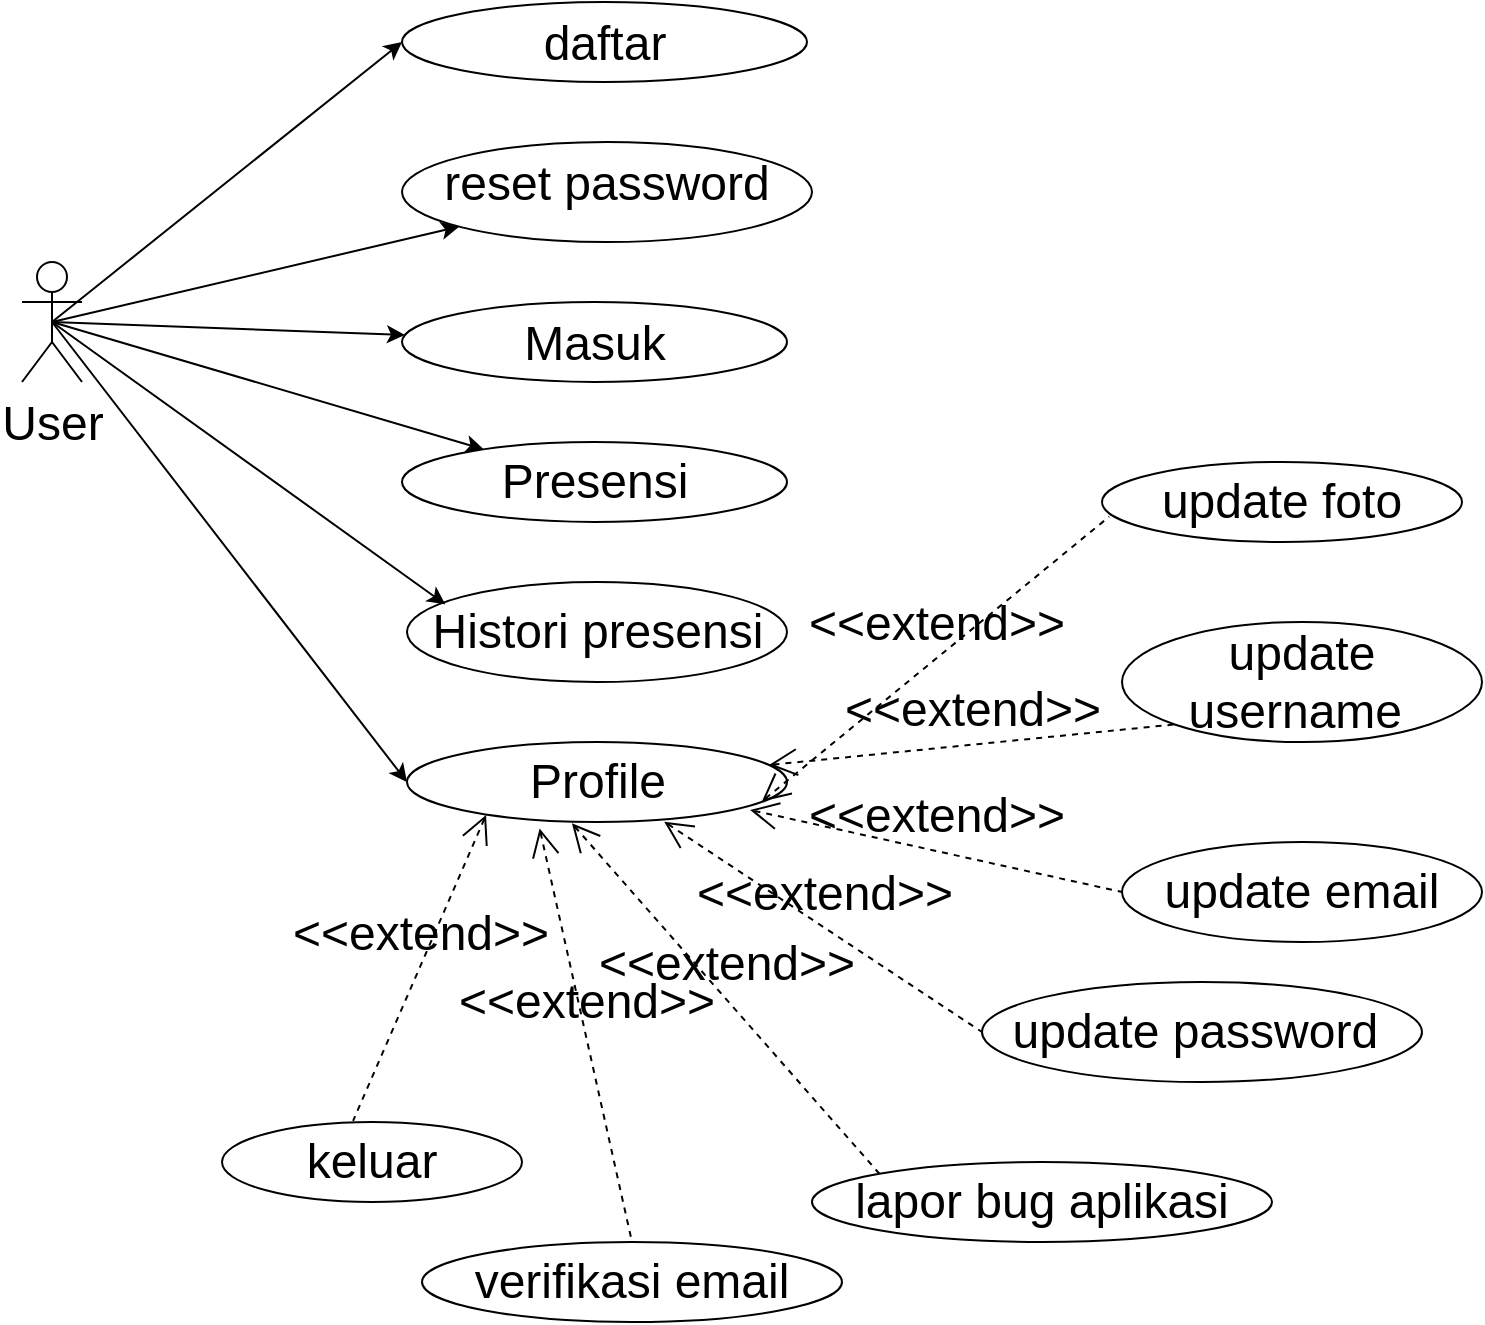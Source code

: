 <mxfile version="17.4.6" type="device"><diagram id="fqmnGe_zyXEQ7yz-x_64" name="Page-1"><mxGraphModel dx="1093" dy="641" grid="1" gridSize="10" guides="1" tooltips="1" connect="1" arrows="1" fold="1" page="1" pageScale="1" pageWidth="850" pageHeight="1100" math="0" shadow="0"><root><mxCell id="0"/><mxCell id="1" parent="0"/><mxCell id="LLmkgUjQ5gX8gst8lE_3-1" value="&lt;font style=&quot;font-size: 24px&quot;&gt;User&lt;/font&gt;" style="shape=umlActor;verticalLabelPosition=bottom;verticalAlign=top;html=1;outlineConnect=0;" vertex="1" parent="1"><mxGeometry x="110" y="260" width="30" height="60" as="geometry"/></mxCell><mxCell id="LLmkgUjQ5gX8gst8lE_3-5" value="&lt;font style=&quot;font-size: 24px&quot;&gt;daftar&lt;/font&gt;" style="ellipse;whiteSpace=wrap;html=1;verticalAlign=top;" vertex="1" parent="1"><mxGeometry x="300" y="130" width="202.5" height="40" as="geometry"/></mxCell><mxCell id="LLmkgUjQ5gX8gst8lE_3-7" value="&lt;font style=&quot;font-size: 24px&quot;&gt;reset password&lt;/font&gt;" style="ellipse;whiteSpace=wrap;html=1;verticalAlign=top;" vertex="1" parent="1"><mxGeometry x="300" y="200" width="205" height="50" as="geometry"/></mxCell><mxCell id="LLmkgUjQ5gX8gst8lE_3-11" value="&lt;font style=&quot;font-size: 24px&quot;&gt;Masuk&lt;/font&gt;" style="ellipse;whiteSpace=wrap;html=1;verticalAlign=top;" vertex="1" parent="1"><mxGeometry x="300" y="280" width="192.5" height="40" as="geometry"/></mxCell><mxCell id="LLmkgUjQ5gX8gst8lE_3-13" value="Presensi" style="ellipse;whiteSpace=wrap;html=1;align=center;fontSize=24;" vertex="1" parent="1"><mxGeometry x="300" y="350" width="192.5" height="40" as="geometry"/></mxCell><mxCell id="LLmkgUjQ5gX8gst8lE_3-14" value="Histori presensi" style="ellipse;whiteSpace=wrap;html=1;align=center;fontSize=24;" vertex="1" parent="1"><mxGeometry x="302.5" y="420" width="190" height="50" as="geometry"/></mxCell><mxCell id="LLmkgUjQ5gX8gst8lE_3-15" value="Profile" style="ellipse;whiteSpace=wrap;html=1;align=center;fontSize=24;" vertex="1" parent="1"><mxGeometry x="302.5" y="500" width="190" height="40" as="geometry"/></mxCell><mxCell id="LLmkgUjQ5gX8gst8lE_3-16" value="" style="endArrow=classic;html=1;rounded=0;fontSize=24;entryX=0;entryY=0.5;entryDx=0;entryDy=0;exitX=0.5;exitY=0.5;exitDx=0;exitDy=0;exitPerimeter=0;" edge="1" parent="1" source="LLmkgUjQ5gX8gst8lE_3-1" target="LLmkgUjQ5gX8gst8lE_3-5"><mxGeometry width="50" height="50" relative="1" as="geometry"><mxPoint x="420" y="370" as="sourcePoint"/><mxPoint x="470" y="320" as="targetPoint"/></mxGeometry></mxCell><mxCell id="LLmkgUjQ5gX8gst8lE_3-17" value="" style="endArrow=classic;html=1;rounded=0;fontSize=24;exitX=0.5;exitY=0.5;exitDx=0;exitDy=0;exitPerimeter=0;" edge="1" parent="1" source="LLmkgUjQ5gX8gst8lE_3-1" target="LLmkgUjQ5gX8gst8lE_3-7"><mxGeometry width="50" height="50" relative="1" as="geometry"><mxPoint x="190" y="330" as="sourcePoint"/><mxPoint x="240" y="280" as="targetPoint"/></mxGeometry></mxCell><mxCell id="LLmkgUjQ5gX8gst8lE_3-18" value="" style="endArrow=classic;html=1;rounded=0;fontSize=24;exitX=0.5;exitY=0.5;exitDx=0;exitDy=0;exitPerimeter=0;" edge="1" parent="1" source="LLmkgUjQ5gX8gst8lE_3-1" target="LLmkgUjQ5gX8gst8lE_3-11"><mxGeometry width="50" height="50" relative="1" as="geometry"><mxPoint x="240" y="380" as="sourcePoint"/><mxPoint x="290" y="330" as="targetPoint"/></mxGeometry></mxCell><mxCell id="LLmkgUjQ5gX8gst8lE_3-19" value="" style="endArrow=classic;html=1;rounded=0;fontSize=24;exitX=0.5;exitY=0.5;exitDx=0;exitDy=0;exitPerimeter=0;" edge="1" parent="1" source="LLmkgUjQ5gX8gst8lE_3-1" target="LLmkgUjQ5gX8gst8lE_3-13"><mxGeometry width="50" height="50" relative="1" as="geometry"><mxPoint x="160" y="370" as="sourcePoint"/><mxPoint x="210" y="320" as="targetPoint"/></mxGeometry></mxCell><mxCell id="LLmkgUjQ5gX8gst8lE_3-20" value="" style="endArrow=classic;html=1;rounded=0;fontSize=24;exitX=0.5;exitY=0.5;exitDx=0;exitDy=0;exitPerimeter=0;entryX=0.101;entryY=0.224;entryDx=0;entryDy=0;entryPerimeter=0;" edge="1" parent="1" source="LLmkgUjQ5gX8gst8lE_3-1" target="LLmkgUjQ5gX8gst8lE_3-14"><mxGeometry width="50" height="50" relative="1" as="geometry"><mxPoint x="160" y="390" as="sourcePoint"/><mxPoint x="350" y="445" as="targetPoint"/></mxGeometry></mxCell><mxCell id="LLmkgUjQ5gX8gst8lE_3-21" value="" style="endArrow=classic;html=1;rounded=0;fontSize=24;exitX=0.5;exitY=0.5;exitDx=0;exitDy=0;exitPerimeter=0;entryX=0;entryY=0.5;entryDx=0;entryDy=0;" edge="1" parent="1" source="LLmkgUjQ5gX8gst8lE_3-1" target="LLmkgUjQ5gX8gst8lE_3-15"><mxGeometry width="50" height="50" relative="1" as="geometry"><mxPoint x="420" y="270" as="sourcePoint"/><mxPoint x="470" y="220" as="targetPoint"/></mxGeometry></mxCell><mxCell id="LLmkgUjQ5gX8gst8lE_3-22" value="update foto" style="ellipse;whiteSpace=wrap;html=1;align=center;fontSize=24;" vertex="1" parent="1"><mxGeometry x="650" y="360" width="180" height="40" as="geometry"/></mxCell><mxCell id="LLmkgUjQ5gX8gst8lE_3-23" value="&amp;lt;&amp;lt;extend&amp;gt;&amp;gt;" style="edgeStyle=none;html=1;startArrow=open;endArrow=none;startSize=12;verticalAlign=bottom;dashed=1;labelBackgroundColor=none;rounded=0;fontSize=24;entryX=0.02;entryY=0.683;entryDx=0;entryDy=0;entryPerimeter=0;exitX=0.934;exitY=0.743;exitDx=0;exitDy=0;exitPerimeter=0;" edge="1" parent="1" source="LLmkgUjQ5gX8gst8lE_3-15" target="LLmkgUjQ5gX8gst8lE_3-22"><mxGeometry width="160" relative="1" as="geometry"><mxPoint x="480" y="600" as="sourcePoint"/><mxPoint x="640" y="600" as="targetPoint"/></mxGeometry></mxCell><mxCell id="LLmkgUjQ5gX8gst8lE_3-24" value="update &lt;br&gt;username&amp;nbsp;" style="ellipse;whiteSpace=wrap;html=1;align=center;fontSize=24;" vertex="1" parent="1"><mxGeometry x="660" y="440" width="180" height="60" as="geometry"/></mxCell><mxCell id="LLmkgUjQ5gX8gst8lE_3-25" value="update email" style="ellipse;whiteSpace=wrap;html=1;align=center;fontSize=24;" vertex="1" parent="1"><mxGeometry x="660" y="550" width="180" height="50" as="geometry"/></mxCell><mxCell id="LLmkgUjQ5gX8gst8lE_3-26" value="update password&amp;nbsp;" style="ellipse;whiteSpace=wrap;html=1;align=center;fontSize=24;" vertex="1" parent="1"><mxGeometry x="590" y="620" width="220" height="50" as="geometry"/></mxCell><mxCell id="LLmkgUjQ5gX8gst8lE_3-27" value="lapor bug aplikasi" style="ellipse;whiteSpace=wrap;html=1;align=center;fontSize=24;" vertex="1" parent="1"><mxGeometry x="505" y="710" width="230" height="40" as="geometry"/></mxCell><mxCell id="LLmkgUjQ5gX8gst8lE_3-28" value="verifikasi email" style="ellipse;whiteSpace=wrap;html=1;align=center;fontSize=24;" vertex="1" parent="1"><mxGeometry x="310" y="750" width="210" height="40" as="geometry"/></mxCell><mxCell id="LLmkgUjQ5gX8gst8lE_3-29" value="keluar" style="ellipse;whiteSpace=wrap;html=1;align=center;fontSize=24;" vertex="1" parent="1"><mxGeometry x="210" y="690" width="150" height="40" as="geometry"/></mxCell><mxCell id="LLmkgUjQ5gX8gst8lE_3-32" value="&amp;lt;&amp;lt;extend&amp;gt;&amp;gt;" style="edgeStyle=none;html=1;startArrow=open;endArrow=none;startSize=12;verticalAlign=bottom;dashed=1;labelBackgroundColor=none;rounded=0;fontSize=24;exitX=0.903;exitY=0.849;exitDx=0;exitDy=0;exitPerimeter=0;entryX=0;entryY=0.5;entryDx=0;entryDy=0;" edge="1" parent="1" source="LLmkgUjQ5gX8gst8lE_3-15" target="LLmkgUjQ5gX8gst8lE_3-25"><mxGeometry width="160" relative="1" as="geometry"><mxPoint x="530" y="570" as="sourcePoint"/><mxPoint x="690" y="570" as="targetPoint"/></mxGeometry></mxCell><mxCell id="LLmkgUjQ5gX8gst8lE_3-33" value="&amp;lt;&amp;lt;extend&amp;gt;&amp;gt;" style="edgeStyle=none;html=1;startArrow=open;endArrow=none;startSize=12;verticalAlign=bottom;dashed=1;labelBackgroundColor=none;rounded=0;fontSize=24;entryX=0;entryY=1;entryDx=0;entryDy=0;" edge="1" parent="1" source="LLmkgUjQ5gX8gst8lE_3-15" target="LLmkgUjQ5gX8gst8lE_3-24"><mxGeometry width="160" relative="1" as="geometry"><mxPoint x="580" y="490" as="sourcePoint"/><mxPoint x="740" y="490" as="targetPoint"/></mxGeometry></mxCell><mxCell id="LLmkgUjQ5gX8gst8lE_3-34" value="&amp;lt;&amp;lt;extend&amp;gt;&amp;gt;" style="edgeStyle=none;html=1;startArrow=open;endArrow=none;startSize=12;verticalAlign=bottom;dashed=1;labelBackgroundColor=none;rounded=0;fontSize=24;exitX=0.677;exitY=0.996;exitDx=0;exitDy=0;exitPerimeter=0;entryX=0;entryY=0.5;entryDx=0;entryDy=0;" edge="1" parent="1" source="LLmkgUjQ5gX8gst8lE_3-15" target="LLmkgUjQ5gX8gst8lE_3-26"><mxGeometry width="160" relative="1" as="geometry"><mxPoint x="460" y="650" as="sourcePoint"/><mxPoint x="620" y="650" as="targetPoint"/></mxGeometry></mxCell><mxCell id="LLmkgUjQ5gX8gst8lE_3-35" value="&amp;lt;&amp;lt;extend&amp;gt;&amp;gt;" style="edgeStyle=none;html=1;startArrow=open;endArrow=none;startSize=12;verticalAlign=bottom;dashed=1;labelBackgroundColor=none;rounded=0;fontSize=24;exitX=0.434;exitY=1.017;exitDx=0;exitDy=0;exitPerimeter=0;entryX=0;entryY=0;entryDx=0;entryDy=0;" edge="1" parent="1" source="LLmkgUjQ5gX8gst8lE_3-15" target="LLmkgUjQ5gX8gst8lE_3-27"><mxGeometry width="160" relative="1" as="geometry"><mxPoint x="430" y="730" as="sourcePoint"/><mxPoint x="590" y="730" as="targetPoint"/></mxGeometry></mxCell><mxCell id="LLmkgUjQ5gX8gst8lE_3-36" value="&amp;lt;&amp;lt;extend&amp;gt;&amp;gt;" style="edgeStyle=none;html=1;startArrow=open;endArrow=none;startSize=12;verticalAlign=bottom;dashed=1;labelBackgroundColor=none;rounded=0;fontSize=24;exitX=0.349;exitY=1.08;exitDx=0;exitDy=0;exitPerimeter=0;entryX=0.5;entryY=0;entryDx=0;entryDy=0;" edge="1" parent="1" source="LLmkgUjQ5gX8gst8lE_3-15" target="LLmkgUjQ5gX8gst8lE_3-28"><mxGeometry width="160" relative="1" as="geometry"><mxPoint x="292.5" y="700" as="sourcePoint"/><mxPoint x="452.5" y="700" as="targetPoint"/></mxGeometry></mxCell><mxCell id="LLmkgUjQ5gX8gst8lE_3-38" value="&amp;lt;&amp;lt;extend&amp;gt;&amp;gt;" style="edgeStyle=none;html=1;startArrow=open;endArrow=none;startSize=12;verticalAlign=bottom;dashed=1;labelBackgroundColor=none;rounded=0;fontSize=24;exitX=0.208;exitY=0.912;exitDx=0;exitDy=0;exitPerimeter=0;entryX=0.437;entryY=-0.014;entryDx=0;entryDy=0;entryPerimeter=0;" edge="1" parent="1" source="LLmkgUjQ5gX8gst8lE_3-15" target="LLmkgUjQ5gX8gst8lE_3-29"><mxGeometry width="160" relative="1" as="geometry"><mxPoint x="240" y="680" as="sourcePoint"/><mxPoint x="400" y="680" as="targetPoint"/></mxGeometry></mxCell></root></mxGraphModel></diagram></mxfile>